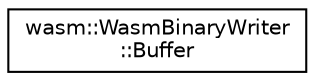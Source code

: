 digraph "Graphical Class Hierarchy"
{
  edge [fontname="Helvetica",fontsize="10",labelfontname="Helvetica",labelfontsize="10"];
  node [fontname="Helvetica",fontsize="10",shape=record];
  rankdir="LR";
  Node0 [label="wasm::WasmBinaryWriter\l::Buffer",height=0.2,width=0.4,color="black", fillcolor="white", style="filled",URL="$structwasm_1_1_wasm_binary_writer_1_1_buffer.html"];
}
